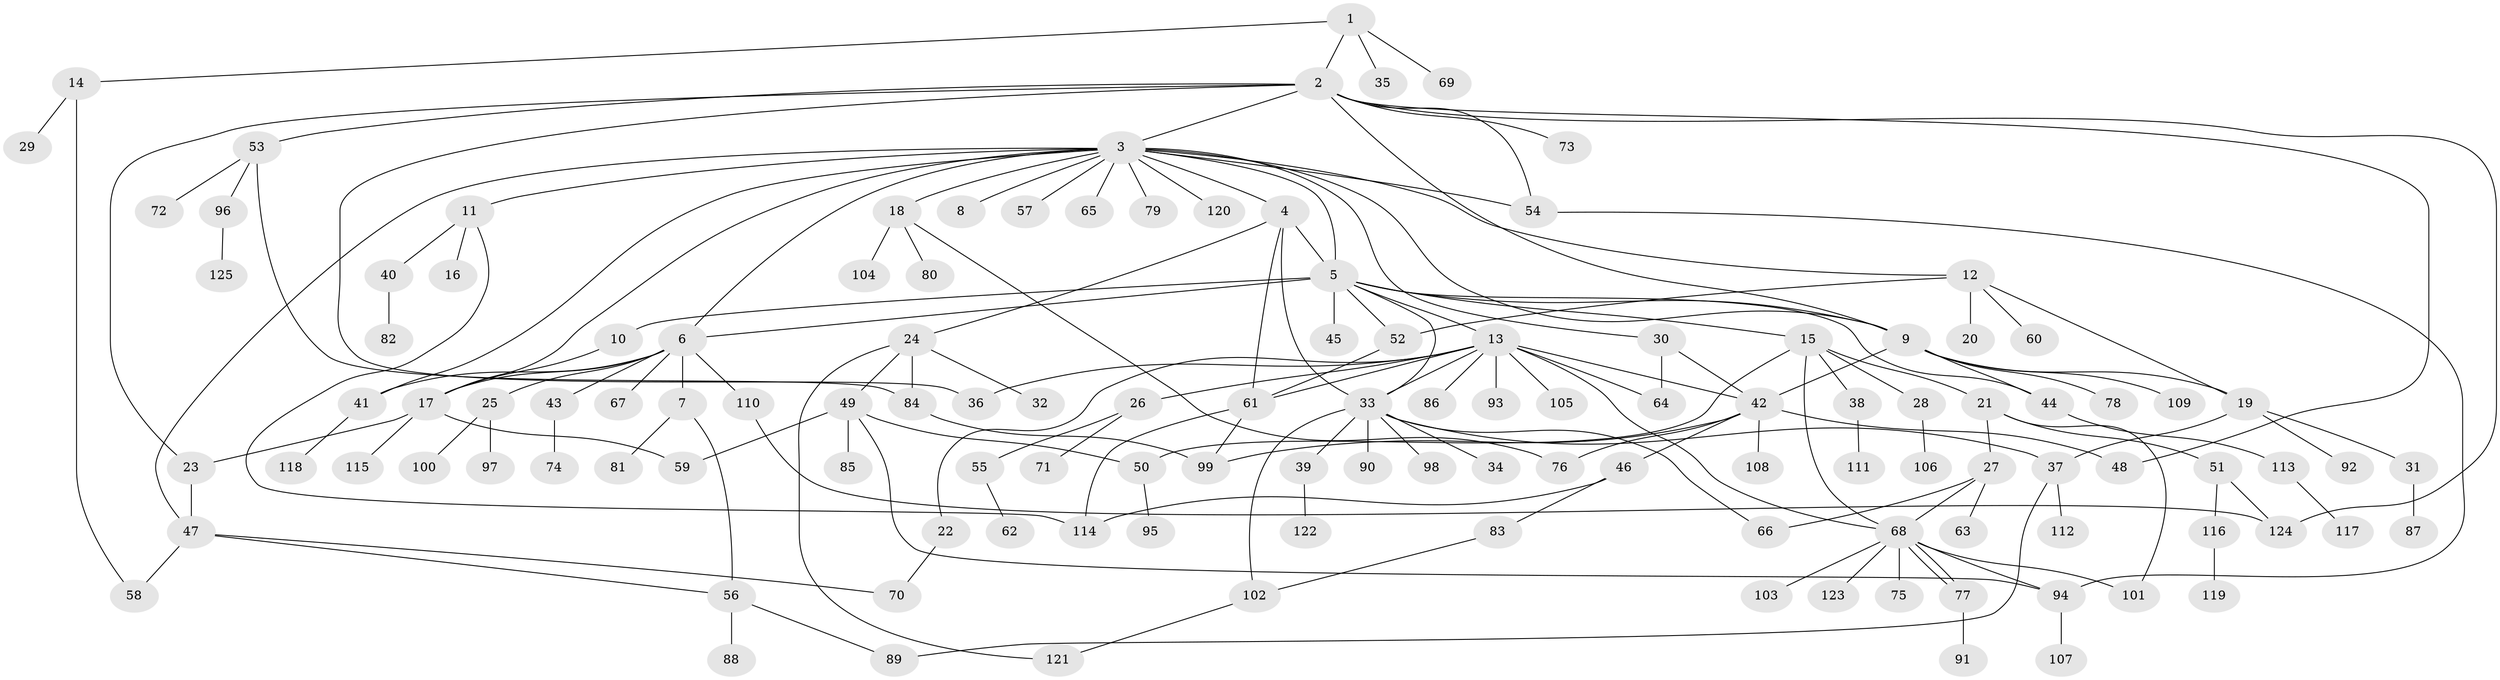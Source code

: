 // Generated by graph-tools (version 1.1) at 2025/26/03/09/25 03:26:03]
// undirected, 125 vertices, 170 edges
graph export_dot {
graph [start="1"]
  node [color=gray90,style=filled];
  1;
  2;
  3;
  4;
  5;
  6;
  7;
  8;
  9;
  10;
  11;
  12;
  13;
  14;
  15;
  16;
  17;
  18;
  19;
  20;
  21;
  22;
  23;
  24;
  25;
  26;
  27;
  28;
  29;
  30;
  31;
  32;
  33;
  34;
  35;
  36;
  37;
  38;
  39;
  40;
  41;
  42;
  43;
  44;
  45;
  46;
  47;
  48;
  49;
  50;
  51;
  52;
  53;
  54;
  55;
  56;
  57;
  58;
  59;
  60;
  61;
  62;
  63;
  64;
  65;
  66;
  67;
  68;
  69;
  70;
  71;
  72;
  73;
  74;
  75;
  76;
  77;
  78;
  79;
  80;
  81;
  82;
  83;
  84;
  85;
  86;
  87;
  88;
  89;
  90;
  91;
  92;
  93;
  94;
  95;
  96;
  97;
  98;
  99;
  100;
  101;
  102;
  103;
  104;
  105;
  106;
  107;
  108;
  109;
  110;
  111;
  112;
  113;
  114;
  115;
  116;
  117;
  118;
  119;
  120;
  121;
  122;
  123;
  124;
  125;
  1 -- 2;
  1 -- 14;
  1 -- 35;
  1 -- 69;
  2 -- 3;
  2 -- 9;
  2 -- 23;
  2 -- 36;
  2 -- 48;
  2 -- 53;
  2 -- 54;
  2 -- 73;
  2 -- 124;
  3 -- 4;
  3 -- 5;
  3 -- 6;
  3 -- 8;
  3 -- 9;
  3 -- 11;
  3 -- 12;
  3 -- 17;
  3 -- 18;
  3 -- 30;
  3 -- 41;
  3 -- 47;
  3 -- 54;
  3 -- 57;
  3 -- 65;
  3 -- 79;
  3 -- 120;
  4 -- 5;
  4 -- 24;
  4 -- 33;
  4 -- 61;
  5 -- 6;
  5 -- 9;
  5 -- 10;
  5 -- 13;
  5 -- 15;
  5 -- 33;
  5 -- 44;
  5 -- 45;
  5 -- 52;
  6 -- 7;
  6 -- 17;
  6 -- 25;
  6 -- 41;
  6 -- 43;
  6 -- 67;
  6 -- 110;
  7 -- 56;
  7 -- 81;
  9 -- 19;
  9 -- 42;
  9 -- 44;
  9 -- 78;
  9 -- 109;
  10 -- 17;
  11 -- 16;
  11 -- 40;
  11 -- 114;
  12 -- 19;
  12 -- 20;
  12 -- 52;
  12 -- 60;
  13 -- 22;
  13 -- 26;
  13 -- 33;
  13 -- 36;
  13 -- 42;
  13 -- 61;
  13 -- 64;
  13 -- 68;
  13 -- 86;
  13 -- 93;
  13 -- 105;
  14 -- 29;
  14 -- 58;
  15 -- 21;
  15 -- 28;
  15 -- 38;
  15 -- 50;
  15 -- 68;
  17 -- 23;
  17 -- 59;
  17 -- 115;
  18 -- 76;
  18 -- 80;
  18 -- 104;
  19 -- 31;
  19 -- 37;
  19 -- 92;
  21 -- 27;
  21 -- 51;
  21 -- 101;
  22 -- 70;
  23 -- 47;
  24 -- 32;
  24 -- 49;
  24 -- 84;
  24 -- 121;
  25 -- 97;
  25 -- 100;
  26 -- 55;
  26 -- 71;
  27 -- 63;
  27 -- 66;
  27 -- 68;
  28 -- 106;
  30 -- 42;
  30 -- 64;
  31 -- 87;
  33 -- 34;
  33 -- 37;
  33 -- 39;
  33 -- 66;
  33 -- 90;
  33 -- 98;
  33 -- 102;
  37 -- 89;
  37 -- 112;
  38 -- 111;
  39 -- 122;
  40 -- 82;
  41 -- 118;
  42 -- 46;
  42 -- 48;
  42 -- 76;
  42 -- 99;
  42 -- 108;
  43 -- 74;
  44 -- 113;
  46 -- 83;
  46 -- 114;
  47 -- 56;
  47 -- 58;
  47 -- 70;
  49 -- 50;
  49 -- 59;
  49 -- 85;
  49 -- 94;
  50 -- 95;
  51 -- 116;
  51 -- 124;
  52 -- 61;
  53 -- 72;
  53 -- 84;
  53 -- 96;
  54 -- 94;
  55 -- 62;
  56 -- 88;
  56 -- 89;
  61 -- 99;
  61 -- 114;
  68 -- 75;
  68 -- 77;
  68 -- 77;
  68 -- 94;
  68 -- 101;
  68 -- 103;
  68 -- 123;
  77 -- 91;
  83 -- 102;
  84 -- 99;
  94 -- 107;
  96 -- 125;
  102 -- 121;
  110 -- 124;
  113 -- 117;
  116 -- 119;
}

